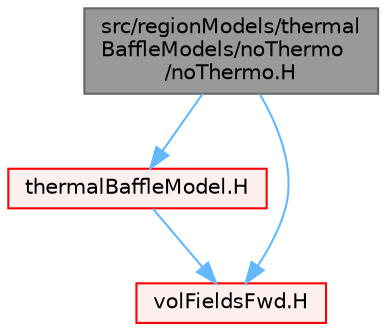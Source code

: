 digraph "src/regionModels/thermalBaffleModels/noThermo/noThermo.H"
{
 // LATEX_PDF_SIZE
  bgcolor="transparent";
  edge [fontname=Helvetica,fontsize=10,labelfontname=Helvetica,labelfontsize=10];
  node [fontname=Helvetica,fontsize=10,shape=box,height=0.2,width=0.4];
  Node1 [id="Node000001",label="src/regionModels/thermal\lBaffleModels/noThermo\l/noThermo.H",height=0.2,width=0.4,color="gray40", fillcolor="grey60", style="filled", fontcolor="black",tooltip=" "];
  Node1 -> Node2 [id="edge1_Node000001_Node000002",color="steelblue1",style="solid",tooltip=" "];
  Node2 [id="Node000002",label="thermalBaffleModel.H",height=0.2,width=0.4,color="red", fillcolor="#FFF0F0", style="filled",URL="$thermalBaffleModel_8H.html",tooltip=" "];
  Node2 -> Node173 [id="edge2_Node000002_Node000173",color="steelblue1",style="solid",tooltip=" "];
  Node173 [id="Node000173",label="volFieldsFwd.H",height=0.2,width=0.4,color="red", fillcolor="#FFF0F0", style="filled",URL="$volFieldsFwd_8H.html",tooltip="Forwards and collection of common volume field types."];
  Node1 -> Node173 [id="edge3_Node000001_Node000173",color="steelblue1",style="solid",tooltip=" "];
}
